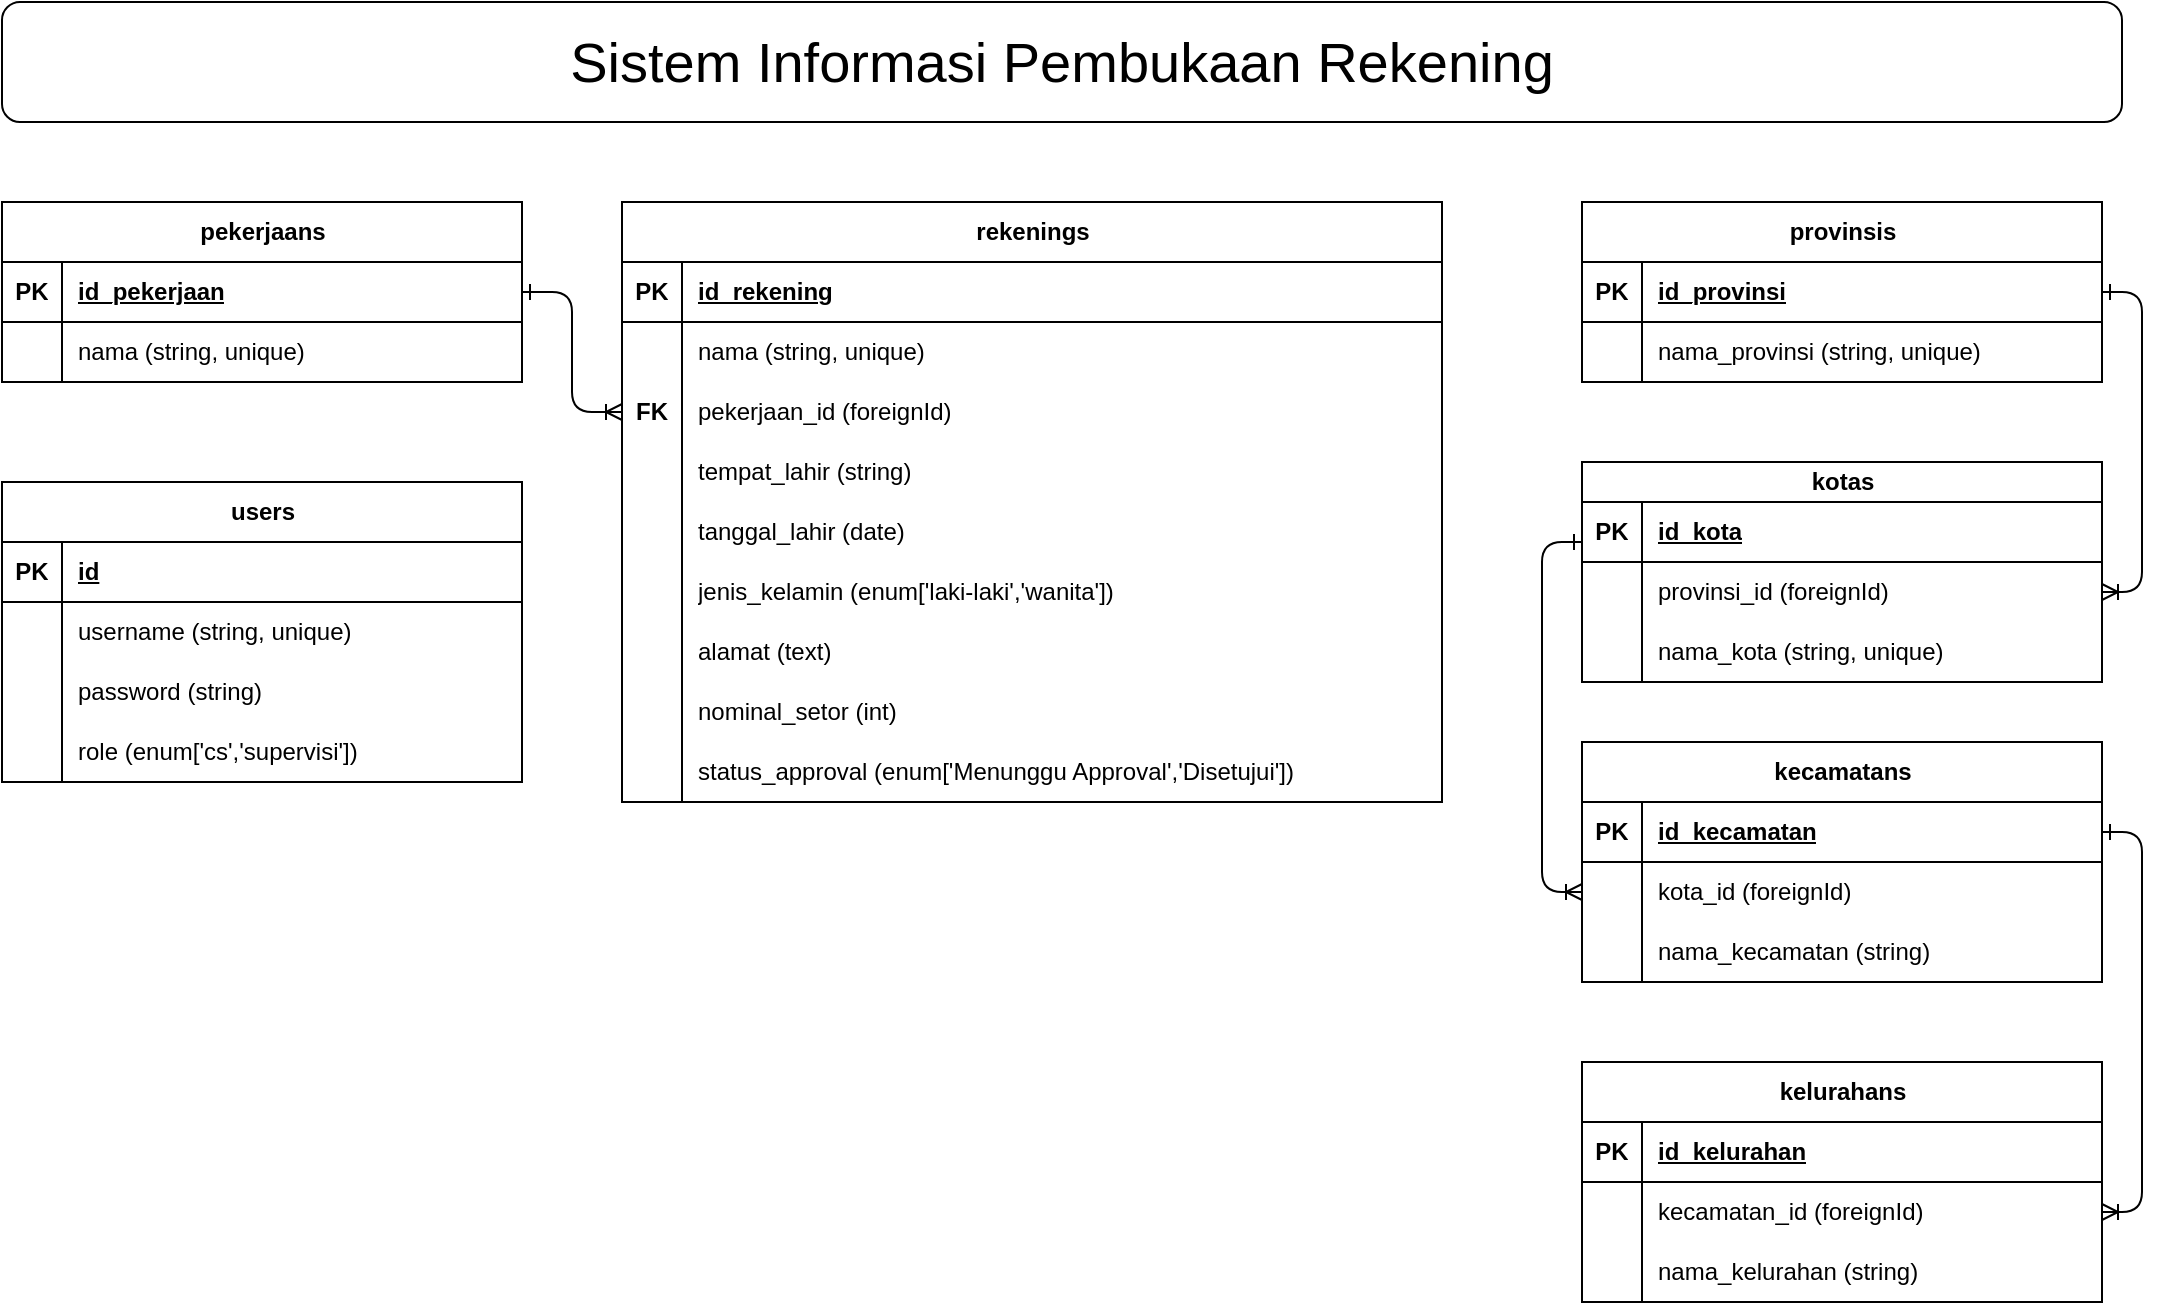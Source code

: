 <mxfile version="23.0.2" type="device">
  <diagram name="Page-1" id="1zl7umLX1IpzJQOIHa05">
    <mxGraphModel dx="2081" dy="719" grid="1" gridSize="10" guides="1" tooltips="1" connect="1" arrows="1" fold="1" page="1" pageScale="1" pageWidth="850" pageHeight="1100" math="0" shadow="0">
      <root>
        <mxCell id="0" />
        <mxCell id="1" parent="0" />
        <mxCell id="za1lj9b-6zZt560NRqGN-16" value="rekenings" style="shape=table;startSize=30;container=1;collapsible=1;childLayout=tableLayout;fixedRows=1;rowLines=0;fontStyle=1;align=center;resizeLast=1;html=1;" vertex="1" parent="1">
          <mxGeometry x="270" y="170" width="410" height="300" as="geometry" />
        </mxCell>
        <mxCell id="za1lj9b-6zZt560NRqGN-17" value="" style="shape=tableRow;horizontal=0;startSize=0;swimlaneHead=0;swimlaneBody=0;fillColor=none;collapsible=0;dropTarget=0;points=[[0,0.5],[1,0.5]];portConstraint=eastwest;top=0;left=0;right=0;bottom=1;" vertex="1" parent="za1lj9b-6zZt560NRqGN-16">
          <mxGeometry y="30" width="410" height="30" as="geometry" />
        </mxCell>
        <mxCell id="za1lj9b-6zZt560NRqGN-18" value="PK" style="shape=partialRectangle;connectable=0;fillColor=none;top=0;left=0;bottom=0;right=0;fontStyle=1;overflow=hidden;whiteSpace=wrap;html=1;" vertex="1" parent="za1lj9b-6zZt560NRqGN-17">
          <mxGeometry width="30" height="30" as="geometry">
            <mxRectangle width="30" height="30" as="alternateBounds" />
          </mxGeometry>
        </mxCell>
        <mxCell id="za1lj9b-6zZt560NRqGN-19" value="id_rekening" style="shape=partialRectangle;connectable=0;fillColor=none;top=0;left=0;bottom=0;right=0;align=left;spacingLeft=6;fontStyle=5;overflow=hidden;whiteSpace=wrap;html=1;" vertex="1" parent="za1lj9b-6zZt560NRqGN-17">
          <mxGeometry x="30" width="380" height="30" as="geometry">
            <mxRectangle width="380" height="30" as="alternateBounds" />
          </mxGeometry>
        </mxCell>
        <mxCell id="za1lj9b-6zZt560NRqGN-20" value="" style="shape=tableRow;horizontal=0;startSize=0;swimlaneHead=0;swimlaneBody=0;fillColor=none;collapsible=0;dropTarget=0;points=[[0,0.5],[1,0.5]];portConstraint=eastwest;top=0;left=0;right=0;bottom=0;" vertex="1" parent="za1lj9b-6zZt560NRqGN-16">
          <mxGeometry y="60" width="410" height="30" as="geometry" />
        </mxCell>
        <mxCell id="za1lj9b-6zZt560NRqGN-21" value="" style="shape=partialRectangle;connectable=0;fillColor=none;top=0;left=0;bottom=0;right=0;editable=1;overflow=hidden;whiteSpace=wrap;html=1;" vertex="1" parent="za1lj9b-6zZt560NRqGN-20">
          <mxGeometry width="30" height="30" as="geometry">
            <mxRectangle width="30" height="30" as="alternateBounds" />
          </mxGeometry>
        </mxCell>
        <mxCell id="za1lj9b-6zZt560NRqGN-22" value="nama (string, unique)" style="shape=partialRectangle;connectable=0;fillColor=none;top=0;left=0;bottom=0;right=0;align=left;spacingLeft=6;overflow=hidden;whiteSpace=wrap;html=1;" vertex="1" parent="za1lj9b-6zZt560NRqGN-20">
          <mxGeometry x="30" width="380" height="30" as="geometry">
            <mxRectangle width="380" height="30" as="alternateBounds" />
          </mxGeometry>
        </mxCell>
        <mxCell id="za1lj9b-6zZt560NRqGN-32" value="" style="shape=tableRow;horizontal=0;startSize=0;swimlaneHead=0;swimlaneBody=0;fillColor=none;collapsible=0;dropTarget=0;points=[[0,0.5],[1,0.5]];portConstraint=eastwest;top=0;left=0;right=0;bottom=0;" vertex="1" parent="za1lj9b-6zZt560NRqGN-16">
          <mxGeometry y="90" width="410" height="30" as="geometry" />
        </mxCell>
        <mxCell id="za1lj9b-6zZt560NRqGN-33" value="" style="shape=partialRectangle;connectable=0;fillColor=none;top=0;left=0;bottom=0;right=0;editable=1;overflow=hidden;whiteSpace=wrap;html=1;" vertex="1" parent="za1lj9b-6zZt560NRqGN-32">
          <mxGeometry width="30" height="30" as="geometry">
            <mxRectangle width="30" height="30" as="alternateBounds" />
          </mxGeometry>
        </mxCell>
        <mxCell id="za1lj9b-6zZt560NRqGN-34" value="pekerjaan_id (foreignId)" style="shape=partialRectangle;connectable=0;fillColor=none;top=0;left=0;bottom=0;right=0;align=left;spacingLeft=6;overflow=hidden;whiteSpace=wrap;html=1;" vertex="1" parent="za1lj9b-6zZt560NRqGN-32">
          <mxGeometry x="30" width="380" height="30" as="geometry">
            <mxRectangle width="380" height="30" as="alternateBounds" />
          </mxGeometry>
        </mxCell>
        <mxCell id="za1lj9b-6zZt560NRqGN-23" value="" style="shape=tableRow;horizontal=0;startSize=0;swimlaneHead=0;swimlaneBody=0;fillColor=none;collapsible=0;dropTarget=0;points=[[0,0.5],[1,0.5]];portConstraint=eastwest;top=0;left=0;right=0;bottom=0;" vertex="1" parent="za1lj9b-6zZt560NRqGN-16">
          <mxGeometry y="120" width="410" height="30" as="geometry" />
        </mxCell>
        <mxCell id="za1lj9b-6zZt560NRqGN-24" value="" style="shape=partialRectangle;connectable=0;fillColor=none;top=0;left=0;bottom=0;right=0;editable=1;overflow=hidden;whiteSpace=wrap;html=1;" vertex="1" parent="za1lj9b-6zZt560NRqGN-23">
          <mxGeometry width="30" height="30" as="geometry">
            <mxRectangle width="30" height="30" as="alternateBounds" />
          </mxGeometry>
        </mxCell>
        <mxCell id="za1lj9b-6zZt560NRqGN-25" value="tempat_lahir (string)" style="shape=partialRectangle;connectable=0;fillColor=none;top=0;left=0;bottom=0;right=0;align=left;spacingLeft=6;overflow=hidden;whiteSpace=wrap;html=1;" vertex="1" parent="za1lj9b-6zZt560NRqGN-23">
          <mxGeometry x="30" width="380" height="30" as="geometry">
            <mxRectangle width="380" height="30" as="alternateBounds" />
          </mxGeometry>
        </mxCell>
        <mxCell id="za1lj9b-6zZt560NRqGN-26" value="" style="shape=tableRow;horizontal=0;startSize=0;swimlaneHead=0;swimlaneBody=0;fillColor=none;collapsible=0;dropTarget=0;points=[[0,0.5],[1,0.5]];portConstraint=eastwest;top=0;left=0;right=0;bottom=0;" vertex="1" parent="za1lj9b-6zZt560NRqGN-16">
          <mxGeometry y="150" width="410" height="30" as="geometry" />
        </mxCell>
        <mxCell id="za1lj9b-6zZt560NRqGN-27" value="" style="shape=partialRectangle;connectable=0;fillColor=none;top=0;left=0;bottom=0;right=0;editable=1;overflow=hidden;whiteSpace=wrap;html=1;" vertex="1" parent="za1lj9b-6zZt560NRqGN-26">
          <mxGeometry width="30" height="30" as="geometry">
            <mxRectangle width="30" height="30" as="alternateBounds" />
          </mxGeometry>
        </mxCell>
        <mxCell id="za1lj9b-6zZt560NRqGN-28" value="tanggal_lahir (date)" style="shape=partialRectangle;connectable=0;fillColor=none;top=0;left=0;bottom=0;right=0;align=left;spacingLeft=6;overflow=hidden;whiteSpace=wrap;html=1;" vertex="1" parent="za1lj9b-6zZt560NRqGN-26">
          <mxGeometry x="30" width="380" height="30" as="geometry">
            <mxRectangle width="380" height="30" as="alternateBounds" />
          </mxGeometry>
        </mxCell>
        <mxCell id="za1lj9b-6zZt560NRqGN-29" value="" style="shape=tableRow;horizontal=0;startSize=0;swimlaneHead=0;swimlaneBody=0;fillColor=none;collapsible=0;dropTarget=0;points=[[0,0.5],[1,0.5]];portConstraint=eastwest;top=0;left=0;right=0;bottom=0;" vertex="1" parent="za1lj9b-6zZt560NRqGN-16">
          <mxGeometry y="180" width="410" height="30" as="geometry" />
        </mxCell>
        <mxCell id="za1lj9b-6zZt560NRqGN-30" value="" style="shape=partialRectangle;connectable=0;fillColor=none;top=0;left=0;bottom=0;right=0;editable=1;overflow=hidden;whiteSpace=wrap;html=1;" vertex="1" parent="za1lj9b-6zZt560NRqGN-29">
          <mxGeometry width="30" height="30" as="geometry">
            <mxRectangle width="30" height="30" as="alternateBounds" />
          </mxGeometry>
        </mxCell>
        <mxCell id="za1lj9b-6zZt560NRqGN-31" value="jenis_kelamin (enum[&#39;laki-laki&#39;,&#39;wanita&#39;])" style="shape=partialRectangle;connectable=0;fillColor=none;top=0;left=0;bottom=0;right=0;align=left;spacingLeft=6;overflow=hidden;whiteSpace=wrap;html=1;" vertex="1" parent="za1lj9b-6zZt560NRqGN-29">
          <mxGeometry x="30" width="380" height="30" as="geometry">
            <mxRectangle width="380" height="30" as="alternateBounds" />
          </mxGeometry>
        </mxCell>
        <mxCell id="za1lj9b-6zZt560NRqGN-38" value="" style="shape=tableRow;horizontal=0;startSize=0;swimlaneHead=0;swimlaneBody=0;fillColor=none;collapsible=0;dropTarget=0;points=[[0,0.5],[1,0.5]];portConstraint=eastwest;top=0;left=0;right=0;bottom=0;" vertex="1" parent="za1lj9b-6zZt560NRqGN-16">
          <mxGeometry y="210" width="410" height="30" as="geometry" />
        </mxCell>
        <mxCell id="za1lj9b-6zZt560NRqGN-39" value="" style="shape=partialRectangle;connectable=0;fillColor=none;top=0;left=0;bottom=0;right=0;editable=1;overflow=hidden;whiteSpace=wrap;html=1;" vertex="1" parent="za1lj9b-6zZt560NRqGN-38">
          <mxGeometry width="30" height="30" as="geometry">
            <mxRectangle width="30" height="30" as="alternateBounds" />
          </mxGeometry>
        </mxCell>
        <mxCell id="za1lj9b-6zZt560NRqGN-40" value="alamat (text)" style="shape=partialRectangle;connectable=0;fillColor=none;top=0;left=0;bottom=0;right=0;align=left;spacingLeft=6;overflow=hidden;whiteSpace=wrap;html=1;" vertex="1" parent="za1lj9b-6zZt560NRqGN-38">
          <mxGeometry x="30" width="380" height="30" as="geometry">
            <mxRectangle width="380" height="30" as="alternateBounds" />
          </mxGeometry>
        </mxCell>
        <mxCell id="za1lj9b-6zZt560NRqGN-41" value="" style="shape=tableRow;horizontal=0;startSize=0;swimlaneHead=0;swimlaneBody=0;fillColor=none;collapsible=0;dropTarget=0;points=[[0,0.5],[1,0.5]];portConstraint=eastwest;top=0;left=0;right=0;bottom=0;" vertex="1" parent="za1lj9b-6zZt560NRqGN-16">
          <mxGeometry y="240" width="410" height="30" as="geometry" />
        </mxCell>
        <mxCell id="za1lj9b-6zZt560NRqGN-42" value="" style="shape=partialRectangle;connectable=0;fillColor=none;top=0;left=0;bottom=0;right=0;editable=1;overflow=hidden;whiteSpace=wrap;html=1;" vertex="1" parent="za1lj9b-6zZt560NRqGN-41">
          <mxGeometry width="30" height="30" as="geometry">
            <mxRectangle width="30" height="30" as="alternateBounds" />
          </mxGeometry>
        </mxCell>
        <mxCell id="za1lj9b-6zZt560NRqGN-43" value="nominal_setor (int)" style="shape=partialRectangle;connectable=0;fillColor=none;top=0;left=0;bottom=0;right=0;align=left;spacingLeft=6;overflow=hidden;whiteSpace=wrap;html=1;" vertex="1" parent="za1lj9b-6zZt560NRqGN-41">
          <mxGeometry x="30" width="380" height="30" as="geometry">
            <mxRectangle width="380" height="30" as="alternateBounds" />
          </mxGeometry>
        </mxCell>
        <mxCell id="za1lj9b-6zZt560NRqGN-157" value="" style="shape=tableRow;horizontal=0;startSize=0;swimlaneHead=0;swimlaneBody=0;fillColor=none;collapsible=0;dropTarget=0;points=[[0,0.5],[1,0.5]];portConstraint=eastwest;top=0;left=0;right=0;bottom=0;" vertex="1" parent="za1lj9b-6zZt560NRqGN-16">
          <mxGeometry y="270" width="410" height="30" as="geometry" />
        </mxCell>
        <mxCell id="za1lj9b-6zZt560NRqGN-158" value="" style="shape=partialRectangle;connectable=0;fillColor=none;top=0;left=0;bottom=0;right=0;editable=1;overflow=hidden;whiteSpace=wrap;html=1;" vertex="1" parent="za1lj9b-6zZt560NRqGN-157">
          <mxGeometry width="30" height="30" as="geometry">
            <mxRectangle width="30" height="30" as="alternateBounds" />
          </mxGeometry>
        </mxCell>
        <mxCell id="za1lj9b-6zZt560NRqGN-159" value="status_approval (enum[&#39;Menunggu Approval&#39;,&#39;Disetujui&#39;])" style="shape=partialRectangle;connectable=0;fillColor=none;top=0;left=0;bottom=0;right=0;align=left;spacingLeft=6;overflow=hidden;whiteSpace=wrap;html=1;" vertex="1" parent="za1lj9b-6zZt560NRqGN-157">
          <mxGeometry x="30" width="380" height="30" as="geometry">
            <mxRectangle width="380" height="30" as="alternateBounds" />
          </mxGeometry>
        </mxCell>
        <mxCell id="za1lj9b-6zZt560NRqGN-44" value="users" style="shape=table;startSize=30;container=1;collapsible=1;childLayout=tableLayout;fixedRows=1;rowLines=0;fontStyle=1;align=center;resizeLast=1;html=1;" vertex="1" parent="1">
          <mxGeometry x="-40" y="310" width="260" height="150" as="geometry" />
        </mxCell>
        <mxCell id="za1lj9b-6zZt560NRqGN-45" value="" style="shape=tableRow;horizontal=0;startSize=0;swimlaneHead=0;swimlaneBody=0;fillColor=none;collapsible=0;dropTarget=0;points=[[0,0.5],[1,0.5]];portConstraint=eastwest;top=0;left=0;right=0;bottom=1;" vertex="1" parent="za1lj9b-6zZt560NRqGN-44">
          <mxGeometry y="30" width="260" height="30" as="geometry" />
        </mxCell>
        <mxCell id="za1lj9b-6zZt560NRqGN-46" value="PK" style="shape=partialRectangle;connectable=0;fillColor=none;top=0;left=0;bottom=0;right=0;fontStyle=1;overflow=hidden;whiteSpace=wrap;html=1;" vertex="1" parent="za1lj9b-6zZt560NRqGN-45">
          <mxGeometry width="30" height="30" as="geometry">
            <mxRectangle width="30" height="30" as="alternateBounds" />
          </mxGeometry>
        </mxCell>
        <mxCell id="za1lj9b-6zZt560NRqGN-47" value="id" style="shape=partialRectangle;connectable=0;fillColor=none;top=0;left=0;bottom=0;right=0;align=left;spacingLeft=6;fontStyle=5;overflow=hidden;whiteSpace=wrap;html=1;" vertex="1" parent="za1lj9b-6zZt560NRqGN-45">
          <mxGeometry x="30" width="230" height="30" as="geometry">
            <mxRectangle width="230" height="30" as="alternateBounds" />
          </mxGeometry>
        </mxCell>
        <mxCell id="za1lj9b-6zZt560NRqGN-48" value="" style="shape=tableRow;horizontal=0;startSize=0;swimlaneHead=0;swimlaneBody=0;fillColor=none;collapsible=0;dropTarget=0;points=[[0,0.5],[1,0.5]];portConstraint=eastwest;top=0;left=0;right=0;bottom=0;" vertex="1" parent="za1lj9b-6zZt560NRqGN-44">
          <mxGeometry y="60" width="260" height="30" as="geometry" />
        </mxCell>
        <mxCell id="za1lj9b-6zZt560NRqGN-49" value="" style="shape=partialRectangle;connectable=0;fillColor=none;top=0;left=0;bottom=0;right=0;editable=1;overflow=hidden;whiteSpace=wrap;html=1;" vertex="1" parent="za1lj9b-6zZt560NRqGN-48">
          <mxGeometry width="30" height="30" as="geometry">
            <mxRectangle width="30" height="30" as="alternateBounds" />
          </mxGeometry>
        </mxCell>
        <mxCell id="za1lj9b-6zZt560NRqGN-50" value="username (string, unique)" style="shape=partialRectangle;connectable=0;fillColor=none;top=0;left=0;bottom=0;right=0;align=left;spacingLeft=6;overflow=hidden;whiteSpace=wrap;html=1;" vertex="1" parent="za1lj9b-6zZt560NRqGN-48">
          <mxGeometry x="30" width="230" height="30" as="geometry">
            <mxRectangle width="230" height="30" as="alternateBounds" />
          </mxGeometry>
        </mxCell>
        <mxCell id="za1lj9b-6zZt560NRqGN-69" value="" style="shape=tableRow;horizontal=0;startSize=0;swimlaneHead=0;swimlaneBody=0;fillColor=none;collapsible=0;dropTarget=0;points=[[0,0.5],[1,0.5]];portConstraint=eastwest;top=0;left=0;right=0;bottom=0;" vertex="1" parent="za1lj9b-6zZt560NRqGN-44">
          <mxGeometry y="90" width="260" height="30" as="geometry" />
        </mxCell>
        <mxCell id="za1lj9b-6zZt560NRqGN-70" value="" style="shape=partialRectangle;connectable=0;fillColor=none;top=0;left=0;bottom=0;right=0;editable=1;overflow=hidden;whiteSpace=wrap;html=1;" vertex="1" parent="za1lj9b-6zZt560NRqGN-69">
          <mxGeometry width="30" height="30" as="geometry">
            <mxRectangle width="30" height="30" as="alternateBounds" />
          </mxGeometry>
        </mxCell>
        <mxCell id="za1lj9b-6zZt560NRqGN-71" value="password (string)" style="shape=partialRectangle;connectable=0;fillColor=none;top=0;left=0;bottom=0;right=0;align=left;spacingLeft=6;overflow=hidden;whiteSpace=wrap;html=1;" vertex="1" parent="za1lj9b-6zZt560NRqGN-69">
          <mxGeometry x="30" width="230" height="30" as="geometry">
            <mxRectangle width="230" height="30" as="alternateBounds" />
          </mxGeometry>
        </mxCell>
        <mxCell id="za1lj9b-6zZt560NRqGN-72" value="" style="shape=tableRow;horizontal=0;startSize=0;swimlaneHead=0;swimlaneBody=0;fillColor=none;collapsible=0;dropTarget=0;points=[[0,0.5],[1,0.5]];portConstraint=eastwest;top=0;left=0;right=0;bottom=0;" vertex="1" parent="za1lj9b-6zZt560NRqGN-44">
          <mxGeometry y="120" width="260" height="30" as="geometry" />
        </mxCell>
        <mxCell id="za1lj9b-6zZt560NRqGN-73" value="" style="shape=partialRectangle;connectable=0;fillColor=none;top=0;left=0;bottom=0;right=0;editable=1;overflow=hidden;whiteSpace=wrap;html=1;" vertex="1" parent="za1lj9b-6zZt560NRqGN-72">
          <mxGeometry width="30" height="30" as="geometry">
            <mxRectangle width="30" height="30" as="alternateBounds" />
          </mxGeometry>
        </mxCell>
        <mxCell id="za1lj9b-6zZt560NRqGN-74" value="role (enum[&#39;cs&#39;,&#39;supervisi&#39;])" style="shape=partialRectangle;connectable=0;fillColor=none;top=0;left=0;bottom=0;right=0;align=left;spacingLeft=6;overflow=hidden;whiteSpace=wrap;html=1;" vertex="1" parent="za1lj9b-6zZt560NRqGN-72">
          <mxGeometry x="30" width="230" height="30" as="geometry">
            <mxRectangle width="230" height="30" as="alternateBounds" />
          </mxGeometry>
        </mxCell>
        <mxCell id="za1lj9b-6zZt560NRqGN-160" style="edgeStyle=orthogonalEdgeStyle;rounded=1;orthogonalLoop=1;jettySize=auto;html=1;curved=0;endArrow=ERoneToMany;endFill=0;startArrow=ERone;startFill=0;" edge="1" parent="1" source="za1lj9b-6zZt560NRqGN-78" target="za1lj9b-6zZt560NRqGN-32">
          <mxGeometry relative="1" as="geometry" />
        </mxCell>
        <mxCell id="za1lj9b-6zZt560NRqGN-78" value="pekerjaans" style="shape=table;startSize=30;container=1;collapsible=1;childLayout=tableLayout;fixedRows=1;rowLines=0;fontStyle=1;align=center;resizeLast=1;html=1;" vertex="1" parent="1">
          <mxGeometry x="-40" y="170" width="260" height="90" as="geometry" />
        </mxCell>
        <mxCell id="za1lj9b-6zZt560NRqGN-79" value="" style="shape=tableRow;horizontal=0;startSize=0;swimlaneHead=0;swimlaneBody=0;fillColor=none;collapsible=0;dropTarget=0;points=[[0,0.5],[1,0.5]];portConstraint=eastwest;top=0;left=0;right=0;bottom=1;" vertex="1" parent="za1lj9b-6zZt560NRqGN-78">
          <mxGeometry y="30" width="260" height="30" as="geometry" />
        </mxCell>
        <mxCell id="za1lj9b-6zZt560NRqGN-80" value="PK" style="shape=partialRectangle;connectable=0;fillColor=none;top=0;left=0;bottom=0;right=0;fontStyle=1;overflow=hidden;whiteSpace=wrap;html=1;" vertex="1" parent="za1lj9b-6zZt560NRqGN-79">
          <mxGeometry width="30" height="30" as="geometry">
            <mxRectangle width="30" height="30" as="alternateBounds" />
          </mxGeometry>
        </mxCell>
        <mxCell id="za1lj9b-6zZt560NRqGN-81" value="id_pekerjaan" style="shape=partialRectangle;connectable=0;fillColor=none;top=0;left=0;bottom=0;right=0;align=left;spacingLeft=6;fontStyle=5;overflow=hidden;whiteSpace=wrap;html=1;" vertex="1" parent="za1lj9b-6zZt560NRqGN-79">
          <mxGeometry x="30" width="230" height="30" as="geometry">
            <mxRectangle width="230" height="30" as="alternateBounds" />
          </mxGeometry>
        </mxCell>
        <mxCell id="za1lj9b-6zZt560NRqGN-82" value="" style="shape=tableRow;horizontal=0;startSize=0;swimlaneHead=0;swimlaneBody=0;fillColor=none;collapsible=0;dropTarget=0;points=[[0,0.5],[1,0.5]];portConstraint=eastwest;top=0;left=0;right=0;bottom=0;" vertex="1" parent="za1lj9b-6zZt560NRqGN-78">
          <mxGeometry y="60" width="260" height="30" as="geometry" />
        </mxCell>
        <mxCell id="za1lj9b-6zZt560NRqGN-83" value="" style="shape=partialRectangle;connectable=0;fillColor=none;top=0;left=0;bottom=0;right=0;editable=1;overflow=hidden;whiteSpace=wrap;html=1;" vertex="1" parent="za1lj9b-6zZt560NRqGN-82">
          <mxGeometry width="30" height="30" as="geometry">
            <mxRectangle width="30" height="30" as="alternateBounds" />
          </mxGeometry>
        </mxCell>
        <mxCell id="za1lj9b-6zZt560NRqGN-84" value="nama (string, unique)" style="shape=partialRectangle;connectable=0;fillColor=none;top=0;left=0;bottom=0;right=0;align=left;spacingLeft=6;overflow=hidden;whiteSpace=wrap;html=1;" vertex="1" parent="za1lj9b-6zZt560NRqGN-82">
          <mxGeometry x="30" width="230" height="30" as="geometry">
            <mxRectangle width="230" height="30" as="alternateBounds" />
          </mxGeometry>
        </mxCell>
        <mxCell id="za1lj9b-6zZt560NRqGN-164" style="edgeStyle=orthogonalEdgeStyle;rounded=1;orthogonalLoop=1;jettySize=auto;html=1;endArrow=ERoneToMany;endFill=0;startArrow=ERone;startFill=0;curved=0;" edge="1" parent="1" source="za1lj9b-6zZt560NRqGN-103" target="za1lj9b-6zZt560NRqGN-118">
          <mxGeometry relative="1" as="geometry">
            <Array as="points">
              <mxPoint x="1030" y="215" />
              <mxPoint x="1030" y="365" />
            </Array>
          </mxGeometry>
        </mxCell>
        <mxCell id="za1lj9b-6zZt560NRqGN-103" value="provinsis" style="shape=table;startSize=30;container=1;collapsible=1;childLayout=tableLayout;fixedRows=1;rowLines=0;fontStyle=1;align=center;resizeLast=1;html=1;" vertex="1" parent="1">
          <mxGeometry x="750" y="170" width="260" height="90" as="geometry" />
        </mxCell>
        <mxCell id="za1lj9b-6zZt560NRqGN-104" value="" style="shape=tableRow;horizontal=0;startSize=0;swimlaneHead=0;swimlaneBody=0;fillColor=none;collapsible=0;dropTarget=0;points=[[0,0.5],[1,0.5]];portConstraint=eastwest;top=0;left=0;right=0;bottom=1;" vertex="1" parent="za1lj9b-6zZt560NRqGN-103">
          <mxGeometry y="30" width="260" height="30" as="geometry" />
        </mxCell>
        <mxCell id="za1lj9b-6zZt560NRqGN-105" value="PK" style="shape=partialRectangle;connectable=0;fillColor=none;top=0;left=0;bottom=0;right=0;fontStyle=1;overflow=hidden;whiteSpace=wrap;html=1;" vertex="1" parent="za1lj9b-6zZt560NRqGN-104">
          <mxGeometry width="30" height="30" as="geometry">
            <mxRectangle width="30" height="30" as="alternateBounds" />
          </mxGeometry>
        </mxCell>
        <mxCell id="za1lj9b-6zZt560NRqGN-106" value="id_provinsi" style="shape=partialRectangle;connectable=0;fillColor=none;top=0;left=0;bottom=0;right=0;align=left;spacingLeft=6;fontStyle=5;overflow=hidden;whiteSpace=wrap;html=1;" vertex="1" parent="za1lj9b-6zZt560NRqGN-104">
          <mxGeometry x="30" width="230" height="30" as="geometry">
            <mxRectangle width="230" height="30" as="alternateBounds" />
          </mxGeometry>
        </mxCell>
        <mxCell id="za1lj9b-6zZt560NRqGN-107" value="" style="shape=tableRow;horizontal=0;startSize=0;swimlaneHead=0;swimlaneBody=0;fillColor=none;collapsible=0;dropTarget=0;points=[[0,0.5],[1,0.5]];portConstraint=eastwest;top=0;left=0;right=0;bottom=0;" vertex="1" parent="za1lj9b-6zZt560NRqGN-103">
          <mxGeometry y="60" width="260" height="30" as="geometry" />
        </mxCell>
        <mxCell id="za1lj9b-6zZt560NRqGN-108" value="" style="shape=partialRectangle;connectable=0;fillColor=none;top=0;left=0;bottom=0;right=0;editable=1;overflow=hidden;whiteSpace=wrap;html=1;" vertex="1" parent="za1lj9b-6zZt560NRqGN-107">
          <mxGeometry width="30" height="30" as="geometry">
            <mxRectangle width="30" height="30" as="alternateBounds" />
          </mxGeometry>
        </mxCell>
        <mxCell id="za1lj9b-6zZt560NRqGN-109" value="nama_provinsi (string, unique)" style="shape=partialRectangle;connectable=0;fillColor=none;top=0;left=0;bottom=0;right=0;align=left;spacingLeft=6;overflow=hidden;whiteSpace=wrap;html=1;" vertex="1" parent="za1lj9b-6zZt560NRqGN-107">
          <mxGeometry x="30" width="230" height="30" as="geometry">
            <mxRectangle width="230" height="30" as="alternateBounds" />
          </mxGeometry>
        </mxCell>
        <mxCell id="za1lj9b-6zZt560NRqGN-113" value="FK" style="shape=partialRectangle;connectable=0;fillColor=none;top=0;left=0;bottom=0;right=0;fontStyle=1;overflow=hidden;whiteSpace=wrap;html=1;" vertex="1" parent="1">
          <mxGeometry x="270" y="260" width="30" height="30" as="geometry">
            <mxRectangle width="30" height="30" as="alternateBounds" />
          </mxGeometry>
        </mxCell>
        <mxCell id="za1lj9b-6zZt560NRqGN-114" value="kotas" style="shape=table;startSize=20;container=1;collapsible=1;childLayout=tableLayout;fixedRows=1;rowLines=0;fontStyle=1;align=center;resizeLast=1;html=1;" vertex="1" parent="1">
          <mxGeometry x="750" y="300" width="260" height="110" as="geometry" />
        </mxCell>
        <mxCell id="za1lj9b-6zZt560NRqGN-115" value="" style="shape=tableRow;horizontal=0;startSize=0;swimlaneHead=0;swimlaneBody=0;fillColor=none;collapsible=0;dropTarget=0;points=[[0,0.5],[1,0.5]];portConstraint=eastwest;top=0;left=0;right=0;bottom=1;" vertex="1" parent="za1lj9b-6zZt560NRqGN-114">
          <mxGeometry y="20" width="260" height="30" as="geometry" />
        </mxCell>
        <mxCell id="za1lj9b-6zZt560NRqGN-116" value="PK" style="shape=partialRectangle;connectable=0;fillColor=none;top=0;left=0;bottom=0;right=0;fontStyle=1;overflow=hidden;whiteSpace=wrap;html=1;" vertex="1" parent="za1lj9b-6zZt560NRqGN-115">
          <mxGeometry width="30" height="30" as="geometry">
            <mxRectangle width="30" height="30" as="alternateBounds" />
          </mxGeometry>
        </mxCell>
        <mxCell id="za1lj9b-6zZt560NRqGN-117" value="id_kota" style="shape=partialRectangle;connectable=0;fillColor=none;top=0;left=0;bottom=0;right=0;align=left;spacingLeft=6;fontStyle=5;overflow=hidden;whiteSpace=wrap;html=1;" vertex="1" parent="za1lj9b-6zZt560NRqGN-115">
          <mxGeometry x="30" width="230" height="30" as="geometry">
            <mxRectangle width="230" height="30" as="alternateBounds" />
          </mxGeometry>
        </mxCell>
        <mxCell id="za1lj9b-6zZt560NRqGN-118" value="" style="shape=tableRow;horizontal=0;startSize=0;swimlaneHead=0;swimlaneBody=0;fillColor=none;collapsible=0;dropTarget=0;points=[[0,0.5],[1,0.5]];portConstraint=eastwest;top=0;left=0;right=0;bottom=0;" vertex="1" parent="za1lj9b-6zZt560NRqGN-114">
          <mxGeometry y="50" width="260" height="30" as="geometry" />
        </mxCell>
        <mxCell id="za1lj9b-6zZt560NRqGN-119" value="" style="shape=partialRectangle;connectable=0;fillColor=none;top=0;left=0;bottom=0;right=0;editable=1;overflow=hidden;whiteSpace=wrap;html=1;" vertex="1" parent="za1lj9b-6zZt560NRqGN-118">
          <mxGeometry width="30" height="30" as="geometry">
            <mxRectangle width="30" height="30" as="alternateBounds" />
          </mxGeometry>
        </mxCell>
        <mxCell id="za1lj9b-6zZt560NRqGN-120" value="provinsi_id (foreignId)" style="shape=partialRectangle;connectable=0;fillColor=none;top=0;left=0;bottom=0;right=0;align=left;spacingLeft=6;overflow=hidden;whiteSpace=wrap;html=1;" vertex="1" parent="za1lj9b-6zZt560NRqGN-118">
          <mxGeometry x="30" width="230" height="30" as="geometry">
            <mxRectangle width="230" height="30" as="alternateBounds" />
          </mxGeometry>
        </mxCell>
        <mxCell id="za1lj9b-6zZt560NRqGN-121" value="" style="shape=tableRow;horizontal=0;startSize=0;swimlaneHead=0;swimlaneBody=0;fillColor=none;collapsible=0;dropTarget=0;points=[[0,0.5],[1,0.5]];portConstraint=eastwest;top=0;left=0;right=0;bottom=0;" vertex="1" parent="za1lj9b-6zZt560NRqGN-114">
          <mxGeometry y="80" width="260" height="30" as="geometry" />
        </mxCell>
        <mxCell id="za1lj9b-6zZt560NRqGN-122" value="" style="shape=partialRectangle;connectable=0;fillColor=none;top=0;left=0;bottom=0;right=0;editable=1;overflow=hidden;whiteSpace=wrap;html=1;" vertex="1" parent="za1lj9b-6zZt560NRqGN-121">
          <mxGeometry width="30" height="30" as="geometry">
            <mxRectangle width="30" height="30" as="alternateBounds" />
          </mxGeometry>
        </mxCell>
        <mxCell id="za1lj9b-6zZt560NRqGN-123" value="nama_kota (string, unique)" style="shape=partialRectangle;connectable=0;fillColor=none;top=0;left=0;bottom=0;right=0;align=left;spacingLeft=6;overflow=hidden;whiteSpace=wrap;html=1;" vertex="1" parent="za1lj9b-6zZt560NRqGN-121">
          <mxGeometry x="30" width="230" height="30" as="geometry">
            <mxRectangle width="230" height="30" as="alternateBounds" />
          </mxGeometry>
        </mxCell>
        <mxCell id="za1lj9b-6zZt560NRqGN-124" value="kecamatans" style="shape=table;startSize=30;container=1;collapsible=1;childLayout=tableLayout;fixedRows=1;rowLines=0;fontStyle=1;align=center;resizeLast=1;html=1;" vertex="1" parent="1">
          <mxGeometry x="750" y="440" width="260" height="120" as="geometry" />
        </mxCell>
        <mxCell id="za1lj9b-6zZt560NRqGN-125" value="" style="shape=tableRow;horizontal=0;startSize=0;swimlaneHead=0;swimlaneBody=0;fillColor=none;collapsible=0;dropTarget=0;points=[[0,0.5],[1,0.5]];portConstraint=eastwest;top=0;left=0;right=0;bottom=1;" vertex="1" parent="za1lj9b-6zZt560NRqGN-124">
          <mxGeometry y="30" width="260" height="30" as="geometry" />
        </mxCell>
        <mxCell id="za1lj9b-6zZt560NRqGN-126" value="PK" style="shape=partialRectangle;connectable=0;fillColor=none;top=0;left=0;bottom=0;right=0;fontStyle=1;overflow=hidden;whiteSpace=wrap;html=1;" vertex="1" parent="za1lj9b-6zZt560NRqGN-125">
          <mxGeometry width="30" height="30" as="geometry">
            <mxRectangle width="30" height="30" as="alternateBounds" />
          </mxGeometry>
        </mxCell>
        <mxCell id="za1lj9b-6zZt560NRqGN-127" value="id_kecamatan" style="shape=partialRectangle;connectable=0;fillColor=none;top=0;left=0;bottom=0;right=0;align=left;spacingLeft=6;fontStyle=5;overflow=hidden;whiteSpace=wrap;html=1;" vertex="1" parent="za1lj9b-6zZt560NRqGN-125">
          <mxGeometry x="30" width="230" height="30" as="geometry">
            <mxRectangle width="230" height="30" as="alternateBounds" />
          </mxGeometry>
        </mxCell>
        <mxCell id="za1lj9b-6zZt560NRqGN-128" value="" style="shape=tableRow;horizontal=0;startSize=0;swimlaneHead=0;swimlaneBody=0;fillColor=none;collapsible=0;dropTarget=0;points=[[0,0.5],[1,0.5]];portConstraint=eastwest;top=0;left=0;right=0;bottom=0;" vertex="1" parent="za1lj9b-6zZt560NRqGN-124">
          <mxGeometry y="60" width="260" height="30" as="geometry" />
        </mxCell>
        <mxCell id="za1lj9b-6zZt560NRqGN-129" value="" style="shape=partialRectangle;connectable=0;fillColor=none;top=0;left=0;bottom=0;right=0;editable=1;overflow=hidden;whiteSpace=wrap;html=1;" vertex="1" parent="za1lj9b-6zZt560NRqGN-128">
          <mxGeometry width="30" height="30" as="geometry">
            <mxRectangle width="30" height="30" as="alternateBounds" />
          </mxGeometry>
        </mxCell>
        <mxCell id="za1lj9b-6zZt560NRqGN-130" value="kota_id (foreignId)" style="shape=partialRectangle;connectable=0;fillColor=none;top=0;left=0;bottom=0;right=0;align=left;spacingLeft=6;overflow=hidden;whiteSpace=wrap;html=1;" vertex="1" parent="za1lj9b-6zZt560NRqGN-128">
          <mxGeometry x="30" width="230" height="30" as="geometry">
            <mxRectangle width="230" height="30" as="alternateBounds" />
          </mxGeometry>
        </mxCell>
        <mxCell id="za1lj9b-6zZt560NRqGN-131" value="" style="shape=tableRow;horizontal=0;startSize=0;swimlaneHead=0;swimlaneBody=0;fillColor=none;collapsible=0;dropTarget=0;points=[[0,0.5],[1,0.5]];portConstraint=eastwest;top=0;left=0;right=0;bottom=0;" vertex="1" parent="za1lj9b-6zZt560NRqGN-124">
          <mxGeometry y="90" width="260" height="30" as="geometry" />
        </mxCell>
        <mxCell id="za1lj9b-6zZt560NRqGN-132" value="" style="shape=partialRectangle;connectable=0;fillColor=none;top=0;left=0;bottom=0;right=0;editable=1;overflow=hidden;whiteSpace=wrap;html=1;" vertex="1" parent="za1lj9b-6zZt560NRqGN-131">
          <mxGeometry width="30" height="30" as="geometry">
            <mxRectangle width="30" height="30" as="alternateBounds" />
          </mxGeometry>
        </mxCell>
        <mxCell id="za1lj9b-6zZt560NRqGN-133" value="nama_kecamatan (string)" style="shape=partialRectangle;connectable=0;fillColor=none;top=0;left=0;bottom=0;right=0;align=left;spacingLeft=6;overflow=hidden;whiteSpace=wrap;html=1;" vertex="1" parent="za1lj9b-6zZt560NRqGN-131">
          <mxGeometry x="30" width="230" height="30" as="geometry">
            <mxRectangle width="230" height="30" as="alternateBounds" />
          </mxGeometry>
        </mxCell>
        <mxCell id="za1lj9b-6zZt560NRqGN-144" value="kelurahans" style="shape=table;startSize=30;container=1;collapsible=1;childLayout=tableLayout;fixedRows=1;rowLines=0;fontStyle=1;align=center;resizeLast=1;html=1;" vertex="1" parent="1">
          <mxGeometry x="750" y="600" width="260" height="120" as="geometry" />
        </mxCell>
        <mxCell id="za1lj9b-6zZt560NRqGN-145" value="" style="shape=tableRow;horizontal=0;startSize=0;swimlaneHead=0;swimlaneBody=0;fillColor=none;collapsible=0;dropTarget=0;points=[[0,0.5],[1,0.5]];portConstraint=eastwest;top=0;left=0;right=0;bottom=1;" vertex="1" parent="za1lj9b-6zZt560NRqGN-144">
          <mxGeometry y="30" width="260" height="30" as="geometry" />
        </mxCell>
        <mxCell id="za1lj9b-6zZt560NRqGN-146" value="PK" style="shape=partialRectangle;connectable=0;fillColor=none;top=0;left=0;bottom=0;right=0;fontStyle=1;overflow=hidden;whiteSpace=wrap;html=1;" vertex="1" parent="za1lj9b-6zZt560NRqGN-145">
          <mxGeometry width="30" height="30" as="geometry">
            <mxRectangle width="30" height="30" as="alternateBounds" />
          </mxGeometry>
        </mxCell>
        <mxCell id="za1lj9b-6zZt560NRqGN-147" value="id_kelurahan" style="shape=partialRectangle;connectable=0;fillColor=none;top=0;left=0;bottom=0;right=0;align=left;spacingLeft=6;fontStyle=5;overflow=hidden;whiteSpace=wrap;html=1;" vertex="1" parent="za1lj9b-6zZt560NRqGN-145">
          <mxGeometry x="30" width="230" height="30" as="geometry">
            <mxRectangle width="230" height="30" as="alternateBounds" />
          </mxGeometry>
        </mxCell>
        <mxCell id="za1lj9b-6zZt560NRqGN-148" value="" style="shape=tableRow;horizontal=0;startSize=0;swimlaneHead=0;swimlaneBody=0;fillColor=none;collapsible=0;dropTarget=0;points=[[0,0.5],[1,0.5]];portConstraint=eastwest;top=0;left=0;right=0;bottom=0;" vertex="1" parent="za1lj9b-6zZt560NRqGN-144">
          <mxGeometry y="60" width="260" height="30" as="geometry" />
        </mxCell>
        <mxCell id="za1lj9b-6zZt560NRqGN-149" value="" style="shape=partialRectangle;connectable=0;fillColor=none;top=0;left=0;bottom=0;right=0;editable=1;overflow=hidden;whiteSpace=wrap;html=1;" vertex="1" parent="za1lj9b-6zZt560NRqGN-148">
          <mxGeometry width="30" height="30" as="geometry">
            <mxRectangle width="30" height="30" as="alternateBounds" />
          </mxGeometry>
        </mxCell>
        <mxCell id="za1lj9b-6zZt560NRqGN-150" value="kecamatan_id (foreignId)" style="shape=partialRectangle;connectable=0;fillColor=none;top=0;left=0;bottom=0;right=0;align=left;spacingLeft=6;overflow=hidden;whiteSpace=wrap;html=1;" vertex="1" parent="za1lj9b-6zZt560NRqGN-148">
          <mxGeometry x="30" width="230" height="30" as="geometry">
            <mxRectangle width="230" height="30" as="alternateBounds" />
          </mxGeometry>
        </mxCell>
        <mxCell id="za1lj9b-6zZt560NRqGN-151" value="" style="shape=tableRow;horizontal=0;startSize=0;swimlaneHead=0;swimlaneBody=0;fillColor=none;collapsible=0;dropTarget=0;points=[[0,0.5],[1,0.5]];portConstraint=eastwest;top=0;left=0;right=0;bottom=0;" vertex="1" parent="za1lj9b-6zZt560NRqGN-144">
          <mxGeometry y="90" width="260" height="30" as="geometry" />
        </mxCell>
        <mxCell id="za1lj9b-6zZt560NRqGN-152" value="" style="shape=partialRectangle;connectable=0;fillColor=none;top=0;left=0;bottom=0;right=0;editable=1;overflow=hidden;whiteSpace=wrap;html=1;" vertex="1" parent="za1lj9b-6zZt560NRqGN-151">
          <mxGeometry width="30" height="30" as="geometry">
            <mxRectangle width="30" height="30" as="alternateBounds" />
          </mxGeometry>
        </mxCell>
        <mxCell id="za1lj9b-6zZt560NRqGN-153" value="nama_kelurahan (string)" style="shape=partialRectangle;connectable=0;fillColor=none;top=0;left=0;bottom=0;right=0;align=left;spacingLeft=6;overflow=hidden;whiteSpace=wrap;html=1;" vertex="1" parent="za1lj9b-6zZt560NRqGN-151">
          <mxGeometry x="30" width="230" height="30" as="geometry">
            <mxRectangle width="230" height="30" as="alternateBounds" />
          </mxGeometry>
        </mxCell>
        <mxCell id="za1lj9b-6zZt560NRqGN-165" style="edgeStyle=orthogonalEdgeStyle;rounded=1;orthogonalLoop=1;jettySize=auto;html=1;startArrow=ERone;startFill=0;endArrow=ERoneToMany;endFill=0;curved=0;" edge="1" parent="1" source="za1lj9b-6zZt560NRqGN-115" target="za1lj9b-6zZt560NRqGN-128">
          <mxGeometry relative="1" as="geometry">
            <Array as="points">
              <mxPoint x="730" y="340" />
              <mxPoint x="730" y="515" />
            </Array>
          </mxGeometry>
        </mxCell>
        <mxCell id="za1lj9b-6zZt560NRqGN-166" style="edgeStyle=orthogonalEdgeStyle;rounded=1;orthogonalLoop=1;jettySize=auto;html=1;startArrow=ERone;startFill=0;endArrow=ERoneToMany;endFill=0;curved=0;" edge="1" parent="1" source="za1lj9b-6zZt560NRqGN-125" target="za1lj9b-6zZt560NRqGN-148">
          <mxGeometry relative="1" as="geometry">
            <Array as="points">
              <mxPoint x="1030" y="485" />
              <mxPoint x="1030" y="675" />
            </Array>
          </mxGeometry>
        </mxCell>
        <mxCell id="za1lj9b-6zZt560NRqGN-167" value="&lt;font style=&quot;font-size: 28px;&quot;&gt;Sistem Informasi Pembukaan Rekening&lt;/font&gt;" style="rounded=1;whiteSpace=wrap;html=1;" vertex="1" parent="1">
          <mxGeometry x="-40" y="70" width="1060" height="60" as="geometry" />
        </mxCell>
      </root>
    </mxGraphModel>
  </diagram>
</mxfile>
